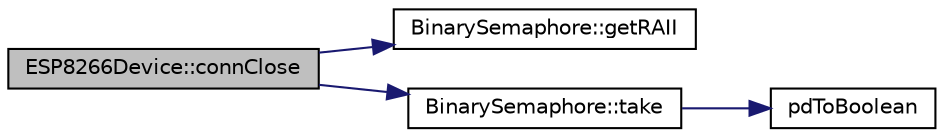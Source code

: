 digraph "ESP8266Device::connClose"
{
  edge [fontname="Helvetica",fontsize="10",labelfontname="Helvetica",labelfontsize="10"];
  node [fontname="Helvetica",fontsize="10",shape=record];
  rankdir="LR";
  Node1 [label="ESP8266Device::connClose",height=0.2,width=0.4,color="black", fillcolor="grey75", style="filled" fontcolor="black"];
  Node1 -> Node2 [color="midnightblue",fontsize="10",style="solid",fontname="Helvetica"];
  Node2 [label="BinarySemaphore::getRAII",height=0.2,width=0.4,color="black", fillcolor="white", style="filled",URL="$class_binary_semaphore.html#a870538fc0f5d4fbf443729d171ca6eb5"];
  Node1 -> Node3 [color="midnightblue",fontsize="10",style="solid",fontname="Helvetica"];
  Node3 [label="BinarySemaphore::take",height=0.2,width=0.4,color="black", fillcolor="white", style="filled",URL="$class_binary_semaphore.html#a64d958f5629aa25038ae0396c2ce2a65"];
  Node3 -> Node4 [color="midnightblue",fontsize="10",style="solid",fontname="Helvetica"];
  Node4 [label="pdToBoolean",height=0.2,width=0.4,color="black", fillcolor="white", style="filled",URL="$util_8cpp.html#a2be237b89c4f2d00156bac3f9faacd31"];
}

